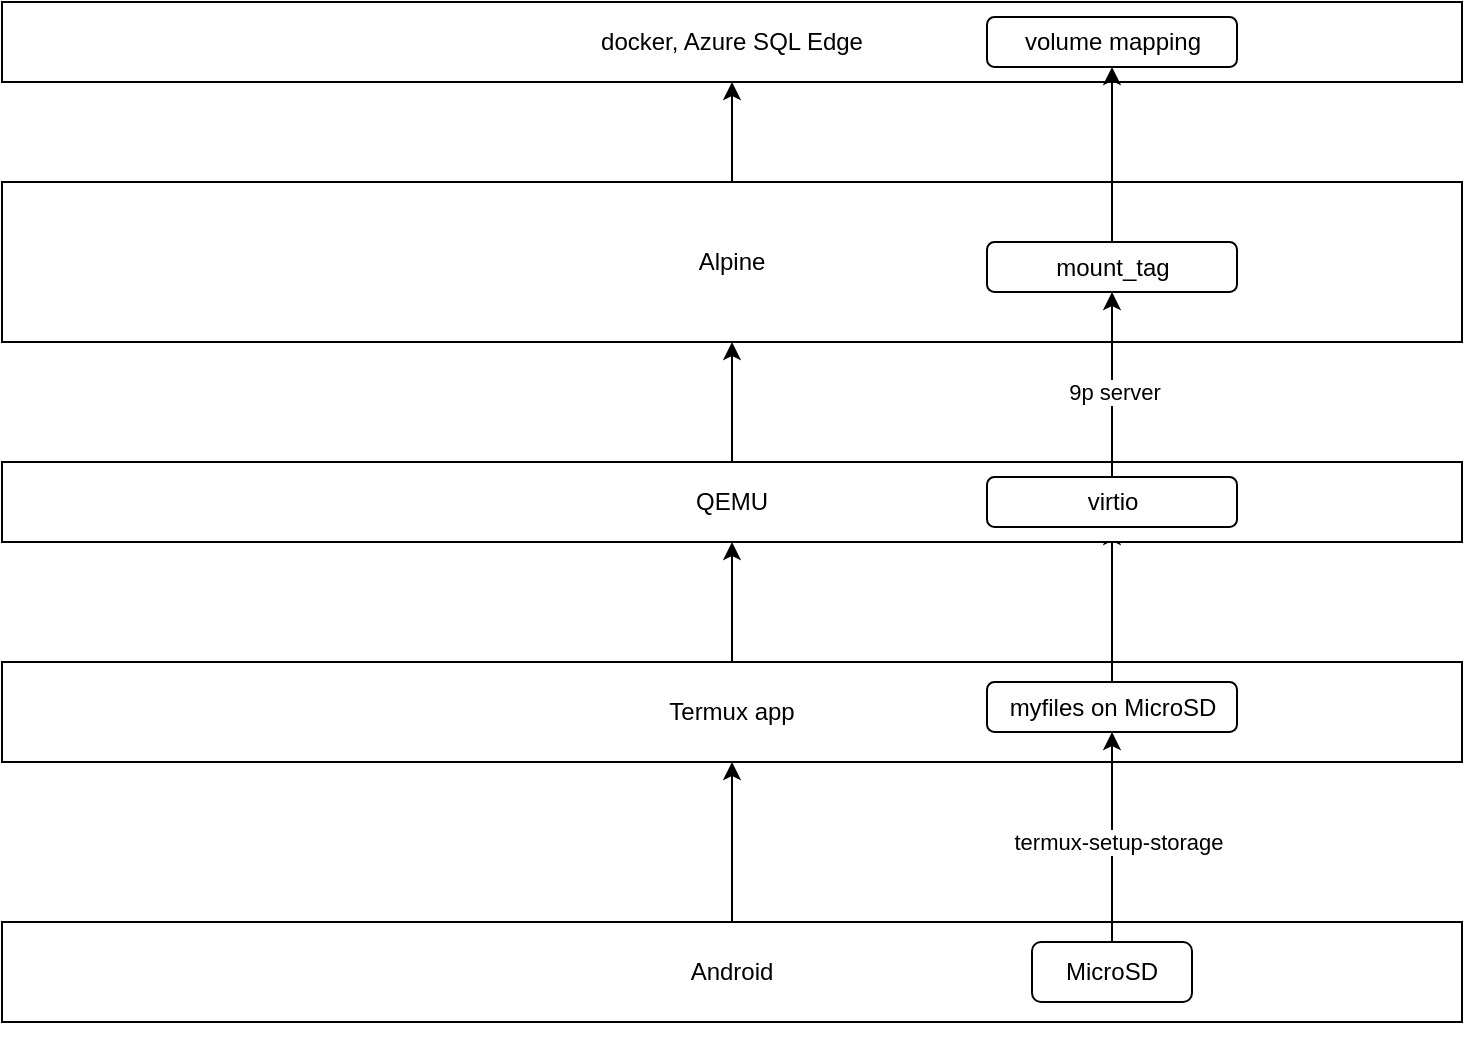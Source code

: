 <mxfile version="24.9.1">
  <diagram name="Page-1" id="q2uFFpw6A81g-2KVfSTK">
    <mxGraphModel dx="1050" dy="653" grid="1" gridSize="10" guides="1" tooltips="1" connect="1" arrows="1" fold="1" page="1" pageScale="1" pageWidth="850" pageHeight="1100" math="0" shadow="0">
      <root>
        <mxCell id="0" />
        <mxCell id="1" parent="0" />
        <mxCell id="lY29EebwksP_RlhY7hUK-5" style="edgeStyle=orthogonalEdgeStyle;rounded=0;orthogonalLoop=1;jettySize=auto;html=1;entryX=0.5;entryY=1;entryDx=0;entryDy=0;" parent="1" source="lY29EebwksP_RlhY7hUK-2" target="lY29EebwksP_RlhY7hUK-3" edge="1">
          <mxGeometry relative="1" as="geometry">
            <mxPoint x="410" y="350" as="targetPoint" />
          </mxGeometry>
        </mxCell>
        <mxCell id="lY29EebwksP_RlhY7hUK-2" value="Android" style="rounded=0;whiteSpace=wrap;html=1;" parent="1" vertex="1">
          <mxGeometry x="50" y="540" width="730" height="50" as="geometry" />
        </mxCell>
        <mxCell id="I_qgogvCm689zmonn_Se-12" style="edgeStyle=orthogonalEdgeStyle;rounded=0;orthogonalLoop=1;jettySize=auto;html=1;exitX=0.5;exitY=0;exitDx=0;exitDy=0;entryX=0.5;entryY=1;entryDx=0;entryDy=0;" parent="1" source="lY29EebwksP_RlhY7hUK-3" target="I_qgogvCm689zmonn_Se-11" edge="1">
          <mxGeometry relative="1" as="geometry" />
        </mxCell>
        <mxCell id="lY29EebwksP_RlhY7hUK-3" value="Termux app" style="rounded=0;whiteSpace=wrap;html=1;" parent="1" vertex="1">
          <mxGeometry x="50" y="410" width="730" height="50" as="geometry" />
        </mxCell>
        <mxCell id="lY29EebwksP_RlhY7hUK-9" style="edgeStyle=orthogonalEdgeStyle;rounded=0;orthogonalLoop=1;jettySize=auto;html=1;exitX=0.5;exitY=0;exitDx=0;exitDy=0;entryX=0.5;entryY=1;entryDx=0;entryDy=0;" parent="1" source="lY29EebwksP_RlhY7hUK-6" target="lY29EebwksP_RlhY7hUK-8" edge="1">
          <mxGeometry relative="1" as="geometry" />
        </mxCell>
        <mxCell id="lY29EebwksP_RlhY7hUK-6" value="Alpine" style="rounded=0;whiteSpace=wrap;html=1;" parent="1" vertex="1">
          <mxGeometry x="50" y="170" width="730" height="80" as="geometry" />
        </mxCell>
        <mxCell id="lY29EebwksP_RlhY7hUK-8" value="docker, Azure SQL Edge" style="rounded=0;whiteSpace=wrap;html=1;" parent="1" vertex="1">
          <mxGeometry x="50" y="80" width="730" height="40" as="geometry" />
        </mxCell>
        <mxCell id="lY29EebwksP_RlhY7hUK-10" style="edgeStyle=orthogonalEdgeStyle;rounded=0;orthogonalLoop=1;jettySize=auto;html=1;exitX=0.5;exitY=1;exitDx=0;exitDy=0;" parent="1" source="lY29EebwksP_RlhY7hUK-2" target="lY29EebwksP_RlhY7hUK-2" edge="1">
          <mxGeometry relative="1" as="geometry" />
        </mxCell>
        <mxCell id="9H2rqrs96JmcYUF9J7Ho-2" value="MicroSD" style="rounded=1;whiteSpace=wrap;html=1;" parent="1" vertex="1">
          <mxGeometry x="565" y="550" width="80" height="30" as="geometry" />
        </mxCell>
        <mxCell id="I_qgogvCm689zmonn_Se-1" style="edgeStyle=orthogonalEdgeStyle;rounded=0;orthogonalLoop=1;jettySize=auto;html=1;entryX=0.5;entryY=1;entryDx=0;entryDy=0;" parent="1" source="9H2rqrs96JmcYUF9J7Ho-2" target="I_qgogvCm689zmonn_Se-5" edge="1">
          <mxGeometry relative="1" as="geometry" />
        </mxCell>
        <mxCell id="I_qgogvCm689zmonn_Se-3" value="termux-setup-storage" style="edgeLabel;html=1;align=center;verticalAlign=middle;resizable=0;points=[];" parent="I_qgogvCm689zmonn_Se-1" vertex="1" connectable="0">
          <mxGeometry x="0.253" y="-3" relative="1" as="geometry">
            <mxPoint y="16" as="offset" />
          </mxGeometry>
        </mxCell>
        <mxCell id="I_qgogvCm689zmonn_Se-26" style="edgeStyle=orthogonalEdgeStyle;rounded=0;orthogonalLoop=1;jettySize=auto;html=1;exitX=0.5;exitY=0;exitDx=0;exitDy=0;entryX=0.5;entryY=1;entryDx=0;entryDy=0;" parent="1" source="I_qgogvCm689zmonn_Se-5" target="I_qgogvCm689zmonn_Se-24" edge="1">
          <mxGeometry relative="1" as="geometry" />
        </mxCell>
        <mxCell id="I_qgogvCm689zmonn_Se-5" value="myfiles on MicroSD" style="rounded=1;whiteSpace=wrap;html=1;" parent="1" vertex="1">
          <mxGeometry x="542.5" y="420" width="125" height="25" as="geometry" />
        </mxCell>
        <mxCell id="I_qgogvCm689zmonn_Se-13" style="edgeStyle=orthogonalEdgeStyle;rounded=0;orthogonalLoop=1;jettySize=auto;html=1;exitX=0.5;exitY=0;exitDx=0;exitDy=0;entryX=0.5;entryY=1;entryDx=0;entryDy=0;" parent="1" source="I_qgogvCm689zmonn_Se-11" target="lY29EebwksP_RlhY7hUK-6" edge="1">
          <mxGeometry relative="1" as="geometry" />
        </mxCell>
        <mxCell id="I_qgogvCm689zmonn_Se-11" value="QEMU" style="rounded=0;whiteSpace=wrap;html=1;" parent="1" vertex="1">
          <mxGeometry x="50" y="310" width="730" height="40" as="geometry" />
        </mxCell>
        <mxCell id="I_qgogvCm689zmonn_Se-30" style="edgeStyle=orthogonalEdgeStyle;rounded=0;orthogonalLoop=1;jettySize=auto;html=1;exitX=0.5;exitY=0;exitDx=0;exitDy=0;entryX=0.5;entryY=1;entryDx=0;entryDy=0;" parent="1" source="I_qgogvCm689zmonn_Se-23" target="I_qgogvCm689zmonn_Se-29" edge="1">
          <mxGeometry relative="1" as="geometry" />
        </mxCell>
        <mxCell id="I_qgogvCm689zmonn_Se-23" value="mount_tag" style="rounded=1;whiteSpace=wrap;html=1;" parent="1" vertex="1">
          <mxGeometry x="542.5" y="200" width="125" height="25" as="geometry" />
        </mxCell>
        <mxCell id="I_qgogvCm689zmonn_Se-27" style="edgeStyle=orthogonalEdgeStyle;rounded=0;orthogonalLoop=1;jettySize=auto;html=1;exitX=0.5;exitY=0;exitDx=0;exitDy=0;entryX=0.5;entryY=1;entryDx=0;entryDy=0;" parent="1" source="I_qgogvCm689zmonn_Se-24" target="I_qgogvCm689zmonn_Se-23" edge="1">
          <mxGeometry relative="1" as="geometry" />
        </mxCell>
        <mxCell id="5WDWBa2MaWHkQmv1hccp-1" value="9p server" style="edgeLabel;html=1;align=center;verticalAlign=middle;resizable=0;points=[];" vertex="1" connectable="0" parent="I_qgogvCm689zmonn_Se-27">
          <mxGeometry x="-0.081" y="-1" relative="1" as="geometry">
            <mxPoint as="offset" />
          </mxGeometry>
        </mxCell>
        <mxCell id="I_qgogvCm689zmonn_Se-24" value="virtio" style="rounded=1;whiteSpace=wrap;html=1;" parent="1" vertex="1">
          <mxGeometry x="542.5" y="317.5" width="125" height="25" as="geometry" />
        </mxCell>
        <mxCell id="I_qgogvCm689zmonn_Se-29" value="volume mapping" style="rounded=1;whiteSpace=wrap;html=1;" parent="1" vertex="1">
          <mxGeometry x="542.5" y="87.5" width="125" height="25" as="geometry" />
        </mxCell>
      </root>
    </mxGraphModel>
  </diagram>
</mxfile>
